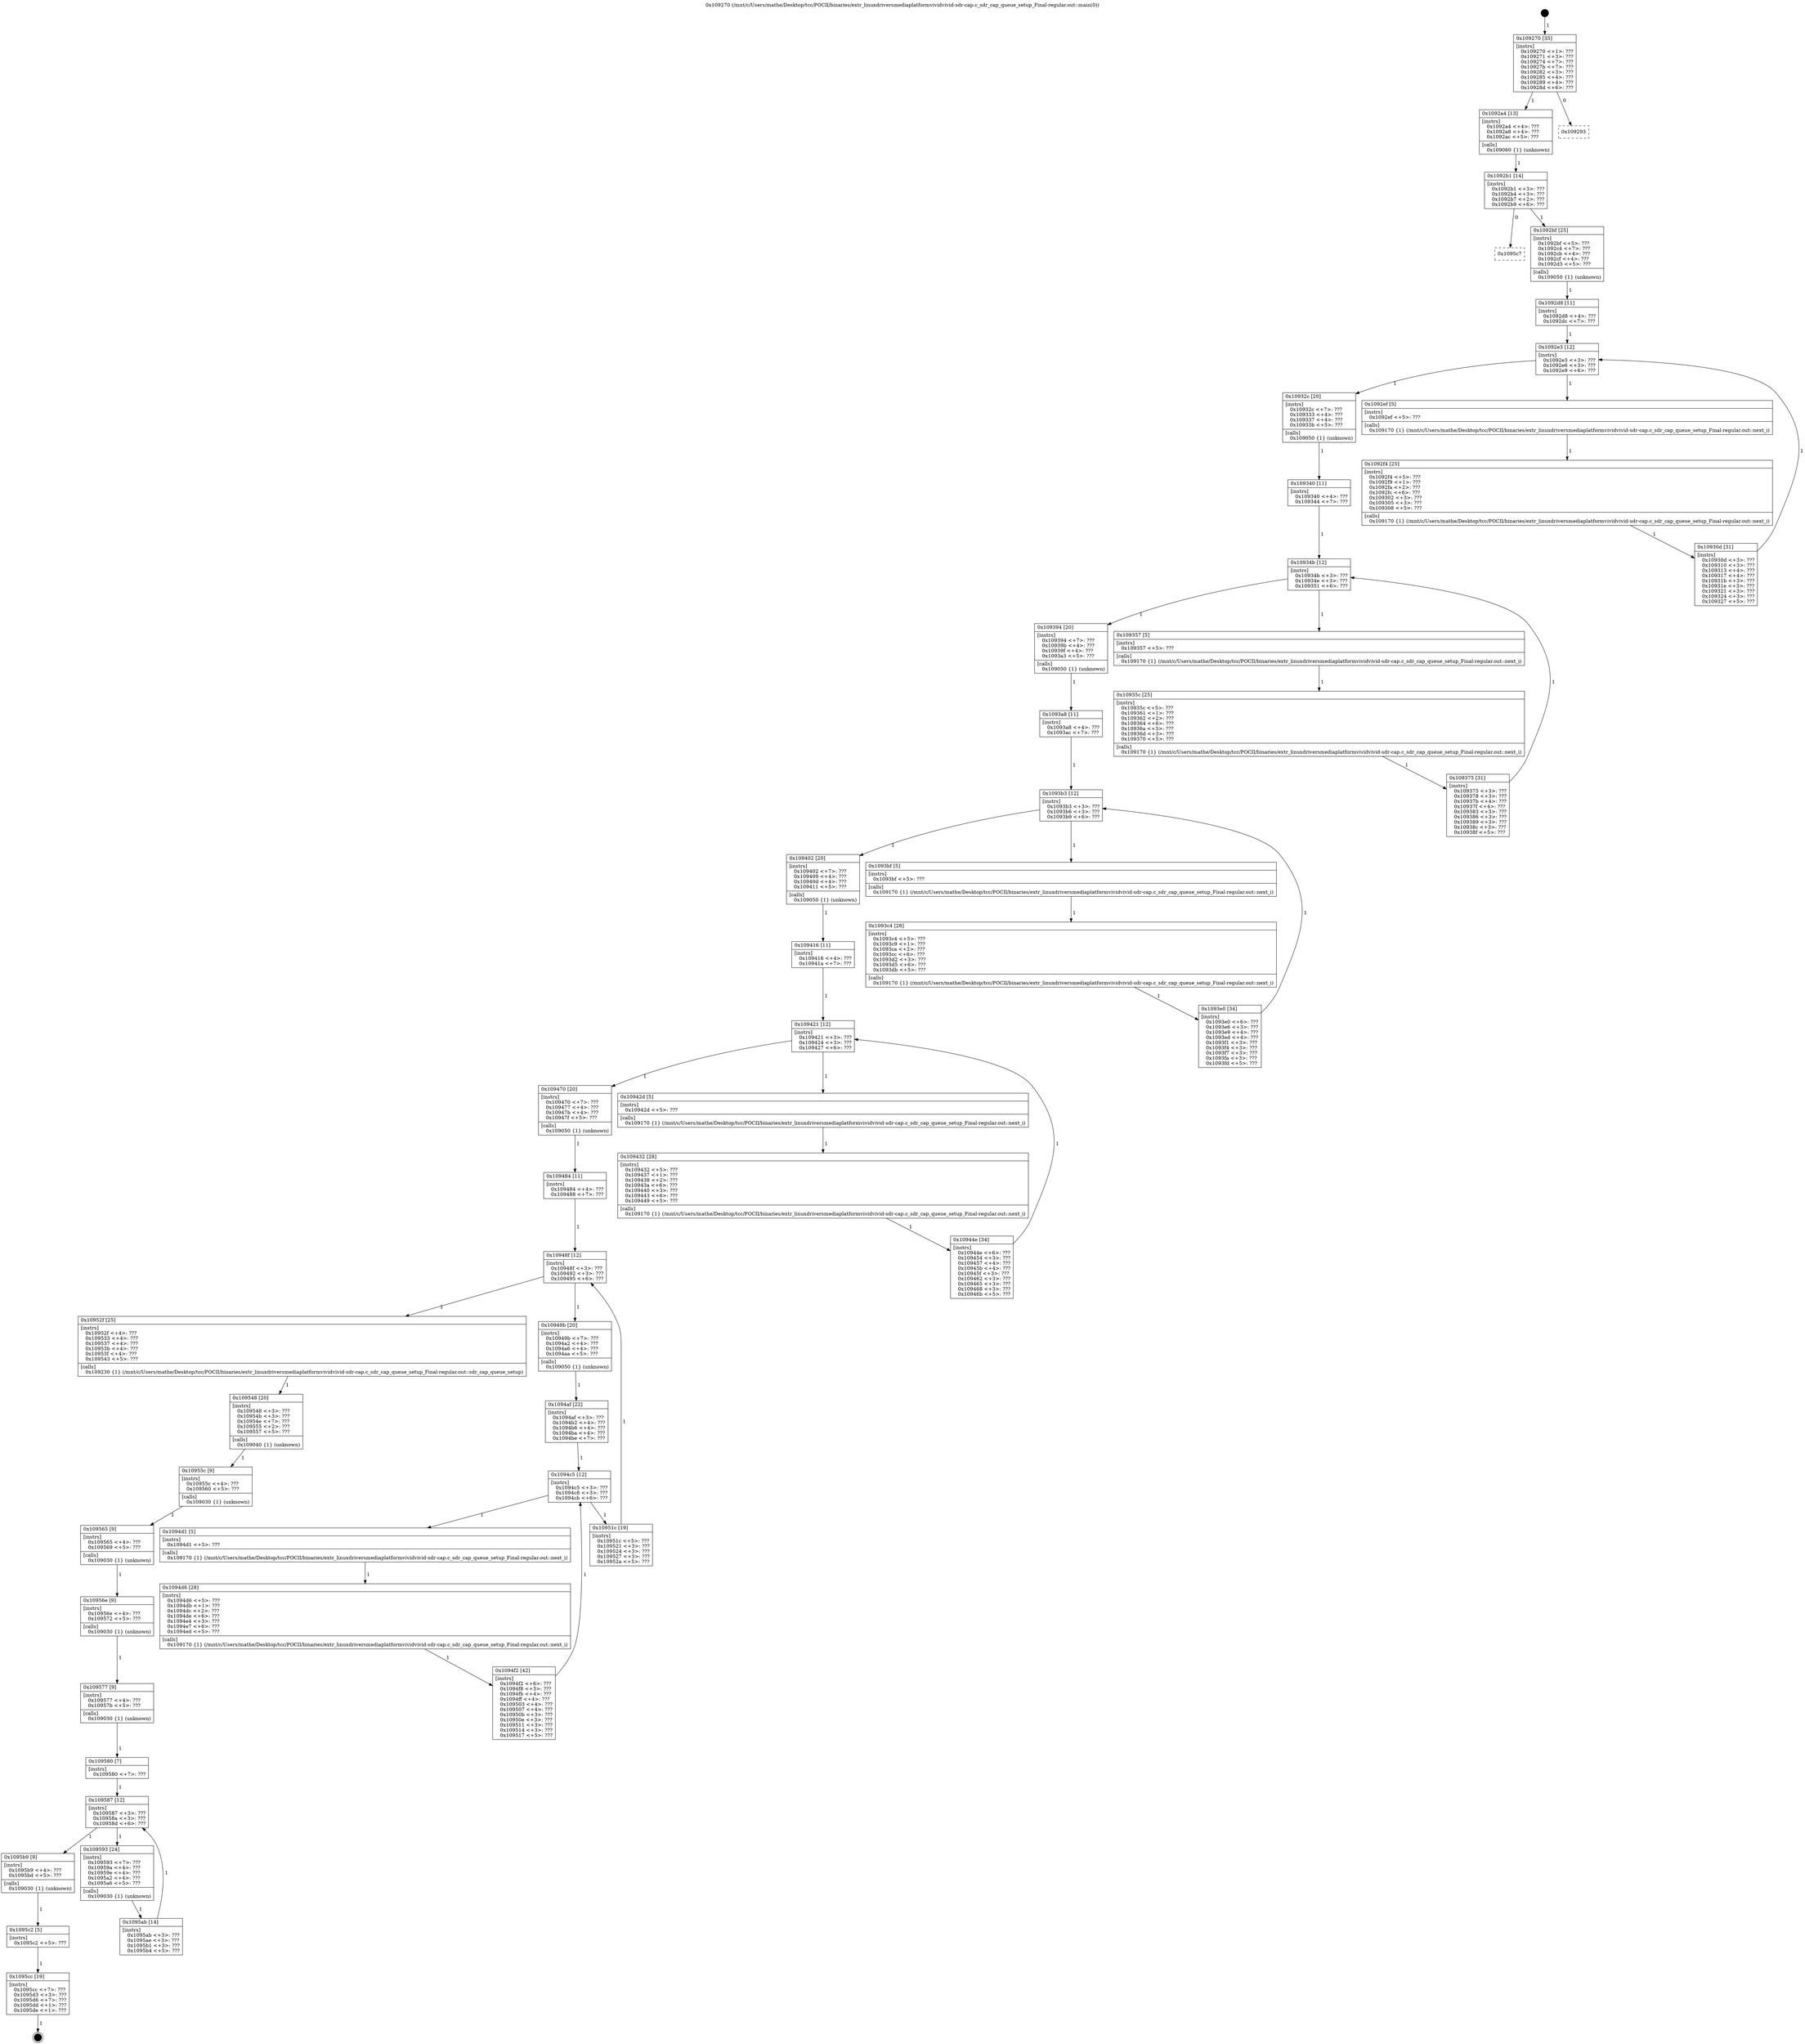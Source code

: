 digraph "0x109270" {
  label = "0x109270 (/mnt/c/Users/mathe/Desktop/tcc/POCII/binaries/extr_linuxdriversmediaplatformvividvivid-sdr-cap.c_sdr_cap_queue_setup_Final-regular.out::main(0))"
  labelloc = "t"
  node[shape=record]

  Entry [label="",width=0.3,height=0.3,shape=circle,fillcolor=black,style=filled]
  "0x109270" [label="{
     0x109270 [35]\l
     | [instrs]\l
     &nbsp;&nbsp;0x109270 \<+1\>: ???\l
     &nbsp;&nbsp;0x109271 \<+3\>: ???\l
     &nbsp;&nbsp;0x109274 \<+7\>: ???\l
     &nbsp;&nbsp;0x10927b \<+7\>: ???\l
     &nbsp;&nbsp;0x109282 \<+3\>: ???\l
     &nbsp;&nbsp;0x109285 \<+4\>: ???\l
     &nbsp;&nbsp;0x109289 \<+4\>: ???\l
     &nbsp;&nbsp;0x10928d \<+6\>: ???\l
  }"]
  "0x1092a4" [label="{
     0x1092a4 [13]\l
     | [instrs]\l
     &nbsp;&nbsp;0x1092a4 \<+4\>: ???\l
     &nbsp;&nbsp;0x1092a8 \<+4\>: ???\l
     &nbsp;&nbsp;0x1092ac \<+5\>: ???\l
     | [calls]\l
     &nbsp;&nbsp;0x109060 \{1\} (unknown)\l
  }"]
  "0x109293" [label="{
     0x109293\l
  }", style=dashed]
  "0x1092b1" [label="{
     0x1092b1 [14]\l
     | [instrs]\l
     &nbsp;&nbsp;0x1092b1 \<+3\>: ???\l
     &nbsp;&nbsp;0x1092b4 \<+3\>: ???\l
     &nbsp;&nbsp;0x1092b7 \<+2\>: ???\l
     &nbsp;&nbsp;0x1092b9 \<+6\>: ???\l
  }"]
  "0x1095c7" [label="{
     0x1095c7\l
  }", style=dashed]
  "0x1092bf" [label="{
     0x1092bf [25]\l
     | [instrs]\l
     &nbsp;&nbsp;0x1092bf \<+5\>: ???\l
     &nbsp;&nbsp;0x1092c4 \<+7\>: ???\l
     &nbsp;&nbsp;0x1092cb \<+4\>: ???\l
     &nbsp;&nbsp;0x1092cf \<+4\>: ???\l
     &nbsp;&nbsp;0x1092d3 \<+5\>: ???\l
     | [calls]\l
     &nbsp;&nbsp;0x109050 \{1\} (unknown)\l
  }"]
  Exit [label="",width=0.3,height=0.3,shape=circle,fillcolor=black,style=filled,peripheries=2]
  "0x1092e3" [label="{
     0x1092e3 [12]\l
     | [instrs]\l
     &nbsp;&nbsp;0x1092e3 \<+3\>: ???\l
     &nbsp;&nbsp;0x1092e6 \<+3\>: ???\l
     &nbsp;&nbsp;0x1092e9 \<+6\>: ???\l
  }"]
  "0x10932c" [label="{
     0x10932c [20]\l
     | [instrs]\l
     &nbsp;&nbsp;0x10932c \<+7\>: ???\l
     &nbsp;&nbsp;0x109333 \<+4\>: ???\l
     &nbsp;&nbsp;0x109337 \<+4\>: ???\l
     &nbsp;&nbsp;0x10933b \<+5\>: ???\l
     | [calls]\l
     &nbsp;&nbsp;0x109050 \{1\} (unknown)\l
  }"]
  "0x1092ef" [label="{
     0x1092ef [5]\l
     | [instrs]\l
     &nbsp;&nbsp;0x1092ef \<+5\>: ???\l
     | [calls]\l
     &nbsp;&nbsp;0x109170 \{1\} (/mnt/c/Users/mathe/Desktop/tcc/POCII/binaries/extr_linuxdriversmediaplatformvividvivid-sdr-cap.c_sdr_cap_queue_setup_Final-regular.out::next_i)\l
  }"]
  "0x1092f4" [label="{
     0x1092f4 [25]\l
     | [instrs]\l
     &nbsp;&nbsp;0x1092f4 \<+5\>: ???\l
     &nbsp;&nbsp;0x1092f9 \<+1\>: ???\l
     &nbsp;&nbsp;0x1092fa \<+2\>: ???\l
     &nbsp;&nbsp;0x1092fc \<+6\>: ???\l
     &nbsp;&nbsp;0x109302 \<+3\>: ???\l
     &nbsp;&nbsp;0x109305 \<+3\>: ???\l
     &nbsp;&nbsp;0x109308 \<+5\>: ???\l
     | [calls]\l
     &nbsp;&nbsp;0x109170 \{1\} (/mnt/c/Users/mathe/Desktop/tcc/POCII/binaries/extr_linuxdriversmediaplatformvividvivid-sdr-cap.c_sdr_cap_queue_setup_Final-regular.out::next_i)\l
  }"]
  "0x10930d" [label="{
     0x10930d [31]\l
     | [instrs]\l
     &nbsp;&nbsp;0x10930d \<+3\>: ???\l
     &nbsp;&nbsp;0x109310 \<+3\>: ???\l
     &nbsp;&nbsp;0x109313 \<+4\>: ???\l
     &nbsp;&nbsp;0x109317 \<+4\>: ???\l
     &nbsp;&nbsp;0x10931b \<+3\>: ???\l
     &nbsp;&nbsp;0x10931e \<+3\>: ???\l
     &nbsp;&nbsp;0x109321 \<+3\>: ???\l
     &nbsp;&nbsp;0x109324 \<+3\>: ???\l
     &nbsp;&nbsp;0x109327 \<+5\>: ???\l
  }"]
  "0x1092d8" [label="{
     0x1092d8 [11]\l
     | [instrs]\l
     &nbsp;&nbsp;0x1092d8 \<+4\>: ???\l
     &nbsp;&nbsp;0x1092dc \<+7\>: ???\l
  }"]
  "0x10934b" [label="{
     0x10934b [12]\l
     | [instrs]\l
     &nbsp;&nbsp;0x10934b \<+3\>: ???\l
     &nbsp;&nbsp;0x10934e \<+3\>: ???\l
     &nbsp;&nbsp;0x109351 \<+6\>: ???\l
  }"]
  "0x109394" [label="{
     0x109394 [20]\l
     | [instrs]\l
     &nbsp;&nbsp;0x109394 \<+7\>: ???\l
     &nbsp;&nbsp;0x10939b \<+4\>: ???\l
     &nbsp;&nbsp;0x10939f \<+4\>: ???\l
     &nbsp;&nbsp;0x1093a3 \<+5\>: ???\l
     | [calls]\l
     &nbsp;&nbsp;0x109050 \{1\} (unknown)\l
  }"]
  "0x109357" [label="{
     0x109357 [5]\l
     | [instrs]\l
     &nbsp;&nbsp;0x109357 \<+5\>: ???\l
     | [calls]\l
     &nbsp;&nbsp;0x109170 \{1\} (/mnt/c/Users/mathe/Desktop/tcc/POCII/binaries/extr_linuxdriversmediaplatformvividvivid-sdr-cap.c_sdr_cap_queue_setup_Final-regular.out::next_i)\l
  }"]
  "0x10935c" [label="{
     0x10935c [25]\l
     | [instrs]\l
     &nbsp;&nbsp;0x10935c \<+5\>: ???\l
     &nbsp;&nbsp;0x109361 \<+1\>: ???\l
     &nbsp;&nbsp;0x109362 \<+2\>: ???\l
     &nbsp;&nbsp;0x109364 \<+6\>: ???\l
     &nbsp;&nbsp;0x10936a \<+3\>: ???\l
     &nbsp;&nbsp;0x10936d \<+3\>: ???\l
     &nbsp;&nbsp;0x109370 \<+5\>: ???\l
     | [calls]\l
     &nbsp;&nbsp;0x109170 \{1\} (/mnt/c/Users/mathe/Desktop/tcc/POCII/binaries/extr_linuxdriversmediaplatformvividvivid-sdr-cap.c_sdr_cap_queue_setup_Final-regular.out::next_i)\l
  }"]
  "0x109375" [label="{
     0x109375 [31]\l
     | [instrs]\l
     &nbsp;&nbsp;0x109375 \<+3\>: ???\l
     &nbsp;&nbsp;0x109378 \<+3\>: ???\l
     &nbsp;&nbsp;0x10937b \<+4\>: ???\l
     &nbsp;&nbsp;0x10937f \<+4\>: ???\l
     &nbsp;&nbsp;0x109383 \<+3\>: ???\l
     &nbsp;&nbsp;0x109386 \<+3\>: ???\l
     &nbsp;&nbsp;0x109389 \<+3\>: ???\l
     &nbsp;&nbsp;0x10938c \<+3\>: ???\l
     &nbsp;&nbsp;0x10938f \<+5\>: ???\l
  }"]
  "0x109340" [label="{
     0x109340 [11]\l
     | [instrs]\l
     &nbsp;&nbsp;0x109340 \<+4\>: ???\l
     &nbsp;&nbsp;0x109344 \<+7\>: ???\l
  }"]
  "0x1093b3" [label="{
     0x1093b3 [12]\l
     | [instrs]\l
     &nbsp;&nbsp;0x1093b3 \<+3\>: ???\l
     &nbsp;&nbsp;0x1093b6 \<+3\>: ???\l
     &nbsp;&nbsp;0x1093b9 \<+6\>: ???\l
  }"]
  "0x109402" [label="{
     0x109402 [20]\l
     | [instrs]\l
     &nbsp;&nbsp;0x109402 \<+7\>: ???\l
     &nbsp;&nbsp;0x109409 \<+4\>: ???\l
     &nbsp;&nbsp;0x10940d \<+4\>: ???\l
     &nbsp;&nbsp;0x109411 \<+5\>: ???\l
     | [calls]\l
     &nbsp;&nbsp;0x109050 \{1\} (unknown)\l
  }"]
  "0x1093bf" [label="{
     0x1093bf [5]\l
     | [instrs]\l
     &nbsp;&nbsp;0x1093bf \<+5\>: ???\l
     | [calls]\l
     &nbsp;&nbsp;0x109170 \{1\} (/mnt/c/Users/mathe/Desktop/tcc/POCII/binaries/extr_linuxdriversmediaplatformvividvivid-sdr-cap.c_sdr_cap_queue_setup_Final-regular.out::next_i)\l
  }"]
  "0x1093c4" [label="{
     0x1093c4 [28]\l
     | [instrs]\l
     &nbsp;&nbsp;0x1093c4 \<+5\>: ???\l
     &nbsp;&nbsp;0x1093c9 \<+1\>: ???\l
     &nbsp;&nbsp;0x1093ca \<+2\>: ???\l
     &nbsp;&nbsp;0x1093cc \<+6\>: ???\l
     &nbsp;&nbsp;0x1093d2 \<+3\>: ???\l
     &nbsp;&nbsp;0x1093d5 \<+6\>: ???\l
     &nbsp;&nbsp;0x1093db \<+5\>: ???\l
     | [calls]\l
     &nbsp;&nbsp;0x109170 \{1\} (/mnt/c/Users/mathe/Desktop/tcc/POCII/binaries/extr_linuxdriversmediaplatformvividvivid-sdr-cap.c_sdr_cap_queue_setup_Final-regular.out::next_i)\l
  }"]
  "0x1093e0" [label="{
     0x1093e0 [34]\l
     | [instrs]\l
     &nbsp;&nbsp;0x1093e0 \<+6\>: ???\l
     &nbsp;&nbsp;0x1093e6 \<+3\>: ???\l
     &nbsp;&nbsp;0x1093e9 \<+4\>: ???\l
     &nbsp;&nbsp;0x1093ed \<+4\>: ???\l
     &nbsp;&nbsp;0x1093f1 \<+3\>: ???\l
     &nbsp;&nbsp;0x1093f4 \<+3\>: ???\l
     &nbsp;&nbsp;0x1093f7 \<+3\>: ???\l
     &nbsp;&nbsp;0x1093fa \<+3\>: ???\l
     &nbsp;&nbsp;0x1093fd \<+5\>: ???\l
  }"]
  "0x1093a8" [label="{
     0x1093a8 [11]\l
     | [instrs]\l
     &nbsp;&nbsp;0x1093a8 \<+4\>: ???\l
     &nbsp;&nbsp;0x1093ac \<+7\>: ???\l
  }"]
  "0x109421" [label="{
     0x109421 [12]\l
     | [instrs]\l
     &nbsp;&nbsp;0x109421 \<+3\>: ???\l
     &nbsp;&nbsp;0x109424 \<+3\>: ???\l
     &nbsp;&nbsp;0x109427 \<+6\>: ???\l
  }"]
  "0x109470" [label="{
     0x109470 [20]\l
     | [instrs]\l
     &nbsp;&nbsp;0x109470 \<+7\>: ???\l
     &nbsp;&nbsp;0x109477 \<+4\>: ???\l
     &nbsp;&nbsp;0x10947b \<+4\>: ???\l
     &nbsp;&nbsp;0x10947f \<+5\>: ???\l
     | [calls]\l
     &nbsp;&nbsp;0x109050 \{1\} (unknown)\l
  }"]
  "0x10942d" [label="{
     0x10942d [5]\l
     | [instrs]\l
     &nbsp;&nbsp;0x10942d \<+5\>: ???\l
     | [calls]\l
     &nbsp;&nbsp;0x109170 \{1\} (/mnt/c/Users/mathe/Desktop/tcc/POCII/binaries/extr_linuxdriversmediaplatformvividvivid-sdr-cap.c_sdr_cap_queue_setup_Final-regular.out::next_i)\l
  }"]
  "0x109432" [label="{
     0x109432 [28]\l
     | [instrs]\l
     &nbsp;&nbsp;0x109432 \<+5\>: ???\l
     &nbsp;&nbsp;0x109437 \<+1\>: ???\l
     &nbsp;&nbsp;0x109438 \<+2\>: ???\l
     &nbsp;&nbsp;0x10943a \<+6\>: ???\l
     &nbsp;&nbsp;0x109440 \<+3\>: ???\l
     &nbsp;&nbsp;0x109443 \<+6\>: ???\l
     &nbsp;&nbsp;0x109449 \<+5\>: ???\l
     | [calls]\l
     &nbsp;&nbsp;0x109170 \{1\} (/mnt/c/Users/mathe/Desktop/tcc/POCII/binaries/extr_linuxdriversmediaplatformvividvivid-sdr-cap.c_sdr_cap_queue_setup_Final-regular.out::next_i)\l
  }"]
  "0x10944e" [label="{
     0x10944e [34]\l
     | [instrs]\l
     &nbsp;&nbsp;0x10944e \<+6\>: ???\l
     &nbsp;&nbsp;0x109454 \<+3\>: ???\l
     &nbsp;&nbsp;0x109457 \<+4\>: ???\l
     &nbsp;&nbsp;0x10945b \<+4\>: ???\l
     &nbsp;&nbsp;0x10945f \<+3\>: ???\l
     &nbsp;&nbsp;0x109462 \<+3\>: ???\l
     &nbsp;&nbsp;0x109465 \<+3\>: ???\l
     &nbsp;&nbsp;0x109468 \<+3\>: ???\l
     &nbsp;&nbsp;0x10946b \<+5\>: ???\l
  }"]
  "0x109416" [label="{
     0x109416 [11]\l
     | [instrs]\l
     &nbsp;&nbsp;0x109416 \<+4\>: ???\l
     &nbsp;&nbsp;0x10941a \<+7\>: ???\l
  }"]
  "0x10948f" [label="{
     0x10948f [12]\l
     | [instrs]\l
     &nbsp;&nbsp;0x10948f \<+3\>: ???\l
     &nbsp;&nbsp;0x109492 \<+3\>: ???\l
     &nbsp;&nbsp;0x109495 \<+6\>: ???\l
  }"]
  "0x10952f" [label="{
     0x10952f [25]\l
     | [instrs]\l
     &nbsp;&nbsp;0x10952f \<+4\>: ???\l
     &nbsp;&nbsp;0x109533 \<+4\>: ???\l
     &nbsp;&nbsp;0x109537 \<+4\>: ???\l
     &nbsp;&nbsp;0x10953b \<+4\>: ???\l
     &nbsp;&nbsp;0x10953f \<+4\>: ???\l
     &nbsp;&nbsp;0x109543 \<+5\>: ???\l
     | [calls]\l
     &nbsp;&nbsp;0x109230 \{1\} (/mnt/c/Users/mathe/Desktop/tcc/POCII/binaries/extr_linuxdriversmediaplatformvividvivid-sdr-cap.c_sdr_cap_queue_setup_Final-regular.out::sdr_cap_queue_setup)\l
  }"]
  "0x10949b" [label="{
     0x10949b [20]\l
     | [instrs]\l
     &nbsp;&nbsp;0x10949b \<+7\>: ???\l
     &nbsp;&nbsp;0x1094a2 \<+4\>: ???\l
     &nbsp;&nbsp;0x1094a6 \<+4\>: ???\l
     &nbsp;&nbsp;0x1094aa \<+5\>: ???\l
     | [calls]\l
     &nbsp;&nbsp;0x109050 \{1\} (unknown)\l
  }"]
  "0x1094c5" [label="{
     0x1094c5 [12]\l
     | [instrs]\l
     &nbsp;&nbsp;0x1094c5 \<+3\>: ???\l
     &nbsp;&nbsp;0x1094c8 \<+3\>: ???\l
     &nbsp;&nbsp;0x1094cb \<+6\>: ???\l
  }"]
  "0x10951c" [label="{
     0x10951c [19]\l
     | [instrs]\l
     &nbsp;&nbsp;0x10951c \<+5\>: ???\l
     &nbsp;&nbsp;0x109521 \<+3\>: ???\l
     &nbsp;&nbsp;0x109524 \<+3\>: ???\l
     &nbsp;&nbsp;0x109527 \<+3\>: ???\l
     &nbsp;&nbsp;0x10952a \<+5\>: ???\l
  }"]
  "0x1094d1" [label="{
     0x1094d1 [5]\l
     | [instrs]\l
     &nbsp;&nbsp;0x1094d1 \<+5\>: ???\l
     | [calls]\l
     &nbsp;&nbsp;0x109170 \{1\} (/mnt/c/Users/mathe/Desktop/tcc/POCII/binaries/extr_linuxdriversmediaplatformvividvivid-sdr-cap.c_sdr_cap_queue_setup_Final-regular.out::next_i)\l
  }"]
  "0x1094d6" [label="{
     0x1094d6 [28]\l
     | [instrs]\l
     &nbsp;&nbsp;0x1094d6 \<+5\>: ???\l
     &nbsp;&nbsp;0x1094db \<+1\>: ???\l
     &nbsp;&nbsp;0x1094dc \<+2\>: ???\l
     &nbsp;&nbsp;0x1094de \<+6\>: ???\l
     &nbsp;&nbsp;0x1094e4 \<+3\>: ???\l
     &nbsp;&nbsp;0x1094e7 \<+6\>: ???\l
     &nbsp;&nbsp;0x1094ed \<+5\>: ???\l
     | [calls]\l
     &nbsp;&nbsp;0x109170 \{1\} (/mnt/c/Users/mathe/Desktop/tcc/POCII/binaries/extr_linuxdriversmediaplatformvividvivid-sdr-cap.c_sdr_cap_queue_setup_Final-regular.out::next_i)\l
  }"]
  "0x1094f2" [label="{
     0x1094f2 [42]\l
     | [instrs]\l
     &nbsp;&nbsp;0x1094f2 \<+6\>: ???\l
     &nbsp;&nbsp;0x1094f8 \<+3\>: ???\l
     &nbsp;&nbsp;0x1094fb \<+4\>: ???\l
     &nbsp;&nbsp;0x1094ff \<+4\>: ???\l
     &nbsp;&nbsp;0x109503 \<+4\>: ???\l
     &nbsp;&nbsp;0x109507 \<+4\>: ???\l
     &nbsp;&nbsp;0x10950b \<+3\>: ???\l
     &nbsp;&nbsp;0x10950e \<+3\>: ???\l
     &nbsp;&nbsp;0x109511 \<+3\>: ???\l
     &nbsp;&nbsp;0x109514 \<+3\>: ???\l
     &nbsp;&nbsp;0x109517 \<+5\>: ???\l
  }"]
  "0x1094af" [label="{
     0x1094af [22]\l
     | [instrs]\l
     &nbsp;&nbsp;0x1094af \<+3\>: ???\l
     &nbsp;&nbsp;0x1094b2 \<+4\>: ???\l
     &nbsp;&nbsp;0x1094b6 \<+4\>: ???\l
     &nbsp;&nbsp;0x1094ba \<+4\>: ???\l
     &nbsp;&nbsp;0x1094be \<+7\>: ???\l
  }"]
  "0x1095cc" [label="{
     0x1095cc [19]\l
     | [instrs]\l
     &nbsp;&nbsp;0x1095cc \<+7\>: ???\l
     &nbsp;&nbsp;0x1095d3 \<+3\>: ???\l
     &nbsp;&nbsp;0x1095d6 \<+7\>: ???\l
     &nbsp;&nbsp;0x1095dd \<+1\>: ???\l
     &nbsp;&nbsp;0x1095de \<+1\>: ???\l
  }"]
  "0x109484" [label="{
     0x109484 [11]\l
     | [instrs]\l
     &nbsp;&nbsp;0x109484 \<+4\>: ???\l
     &nbsp;&nbsp;0x109488 \<+7\>: ???\l
  }"]
  "0x109548" [label="{
     0x109548 [20]\l
     | [instrs]\l
     &nbsp;&nbsp;0x109548 \<+3\>: ???\l
     &nbsp;&nbsp;0x10954b \<+3\>: ???\l
     &nbsp;&nbsp;0x10954e \<+7\>: ???\l
     &nbsp;&nbsp;0x109555 \<+2\>: ???\l
     &nbsp;&nbsp;0x109557 \<+5\>: ???\l
     | [calls]\l
     &nbsp;&nbsp;0x109040 \{1\} (unknown)\l
  }"]
  "0x10955c" [label="{
     0x10955c [9]\l
     | [instrs]\l
     &nbsp;&nbsp;0x10955c \<+4\>: ???\l
     &nbsp;&nbsp;0x109560 \<+5\>: ???\l
     | [calls]\l
     &nbsp;&nbsp;0x109030 \{1\} (unknown)\l
  }"]
  "0x109565" [label="{
     0x109565 [9]\l
     | [instrs]\l
     &nbsp;&nbsp;0x109565 \<+4\>: ???\l
     &nbsp;&nbsp;0x109569 \<+5\>: ???\l
     | [calls]\l
     &nbsp;&nbsp;0x109030 \{1\} (unknown)\l
  }"]
  "0x10956e" [label="{
     0x10956e [9]\l
     | [instrs]\l
     &nbsp;&nbsp;0x10956e \<+4\>: ???\l
     &nbsp;&nbsp;0x109572 \<+5\>: ???\l
     | [calls]\l
     &nbsp;&nbsp;0x109030 \{1\} (unknown)\l
  }"]
  "0x109577" [label="{
     0x109577 [9]\l
     | [instrs]\l
     &nbsp;&nbsp;0x109577 \<+4\>: ???\l
     &nbsp;&nbsp;0x10957b \<+5\>: ???\l
     | [calls]\l
     &nbsp;&nbsp;0x109030 \{1\} (unknown)\l
  }"]
  "0x109587" [label="{
     0x109587 [12]\l
     | [instrs]\l
     &nbsp;&nbsp;0x109587 \<+3\>: ???\l
     &nbsp;&nbsp;0x10958a \<+3\>: ???\l
     &nbsp;&nbsp;0x10958d \<+6\>: ???\l
  }"]
  "0x1095b9" [label="{
     0x1095b9 [9]\l
     | [instrs]\l
     &nbsp;&nbsp;0x1095b9 \<+4\>: ???\l
     &nbsp;&nbsp;0x1095bd \<+5\>: ???\l
     | [calls]\l
     &nbsp;&nbsp;0x109030 \{1\} (unknown)\l
  }"]
  "0x109593" [label="{
     0x109593 [24]\l
     | [instrs]\l
     &nbsp;&nbsp;0x109593 \<+7\>: ???\l
     &nbsp;&nbsp;0x10959a \<+4\>: ???\l
     &nbsp;&nbsp;0x10959e \<+4\>: ???\l
     &nbsp;&nbsp;0x1095a2 \<+4\>: ???\l
     &nbsp;&nbsp;0x1095a6 \<+5\>: ???\l
     | [calls]\l
     &nbsp;&nbsp;0x109030 \{1\} (unknown)\l
  }"]
  "0x1095ab" [label="{
     0x1095ab [14]\l
     | [instrs]\l
     &nbsp;&nbsp;0x1095ab \<+3\>: ???\l
     &nbsp;&nbsp;0x1095ae \<+3\>: ???\l
     &nbsp;&nbsp;0x1095b1 \<+3\>: ???\l
     &nbsp;&nbsp;0x1095b4 \<+5\>: ???\l
  }"]
  "0x109580" [label="{
     0x109580 [7]\l
     | [instrs]\l
     &nbsp;&nbsp;0x109580 \<+7\>: ???\l
  }"]
  "0x1095c2" [label="{
     0x1095c2 [5]\l
     | [instrs]\l
     &nbsp;&nbsp;0x1095c2 \<+5\>: ???\l
  }"]
  Entry -> "0x109270" [label=" 1"]
  "0x109270" -> "0x1092a4" [label=" 1"]
  "0x109270" -> "0x109293" [label=" 0"]
  "0x1092a4" -> "0x1092b1" [label=" 1"]
  "0x1092b1" -> "0x1095c7" [label=" 0"]
  "0x1092b1" -> "0x1092bf" [label=" 1"]
  "0x1095cc" -> Exit [label=" 1"]
  "0x1092bf" -> "0x1092d8" [label=" 1"]
  "0x1092e3" -> "0x10932c" [label=" 1"]
  "0x1092e3" -> "0x1092ef" [label=" 1"]
  "0x1092ef" -> "0x1092f4" [label=" 1"]
  "0x1092f4" -> "0x10930d" [label=" 1"]
  "0x1092d8" -> "0x1092e3" [label=" 1"]
  "0x10930d" -> "0x1092e3" [label=" 1"]
  "0x10932c" -> "0x109340" [label=" 1"]
  "0x10934b" -> "0x109394" [label=" 1"]
  "0x10934b" -> "0x109357" [label=" 1"]
  "0x109357" -> "0x10935c" [label=" 1"]
  "0x10935c" -> "0x109375" [label=" 1"]
  "0x109340" -> "0x10934b" [label=" 1"]
  "0x109375" -> "0x10934b" [label=" 1"]
  "0x109394" -> "0x1093a8" [label=" 1"]
  "0x1093b3" -> "0x109402" [label=" 1"]
  "0x1093b3" -> "0x1093bf" [label=" 1"]
  "0x1093bf" -> "0x1093c4" [label=" 1"]
  "0x1093c4" -> "0x1093e0" [label=" 1"]
  "0x1093a8" -> "0x1093b3" [label=" 1"]
  "0x1093e0" -> "0x1093b3" [label=" 1"]
  "0x109402" -> "0x109416" [label=" 1"]
  "0x109421" -> "0x109470" [label=" 1"]
  "0x109421" -> "0x10942d" [label=" 1"]
  "0x10942d" -> "0x109432" [label=" 1"]
  "0x109432" -> "0x10944e" [label=" 1"]
  "0x109416" -> "0x109421" [label=" 1"]
  "0x10944e" -> "0x109421" [label=" 1"]
  "0x109470" -> "0x109484" [label=" 1"]
  "0x10948f" -> "0x10952f" [label=" 1"]
  "0x10948f" -> "0x10949b" [label=" 1"]
  "0x10949b" -> "0x1094af" [label=" 1"]
  "0x1094c5" -> "0x10951c" [label=" 1"]
  "0x1094c5" -> "0x1094d1" [label=" 1"]
  "0x1094d1" -> "0x1094d6" [label=" 1"]
  "0x1094d6" -> "0x1094f2" [label=" 1"]
  "0x1094af" -> "0x1094c5" [label=" 1"]
  "0x1094f2" -> "0x1094c5" [label=" 1"]
  "0x1095c2" -> "0x1095cc" [label=" 1"]
  "0x109484" -> "0x10948f" [label=" 1"]
  "0x10951c" -> "0x10948f" [label=" 1"]
  "0x10952f" -> "0x109548" [label=" 1"]
  "0x109548" -> "0x10955c" [label=" 1"]
  "0x10955c" -> "0x109565" [label=" 1"]
  "0x109565" -> "0x10956e" [label=" 1"]
  "0x10956e" -> "0x109577" [label=" 1"]
  "0x109577" -> "0x109580" [label=" 1"]
  "0x109587" -> "0x1095b9" [label=" 1"]
  "0x109587" -> "0x109593" [label=" 1"]
  "0x109593" -> "0x1095ab" [label=" 1"]
  "0x109580" -> "0x109587" [label=" 1"]
  "0x1095ab" -> "0x109587" [label=" 1"]
  "0x1095b9" -> "0x1095c2" [label=" 1"]
}
